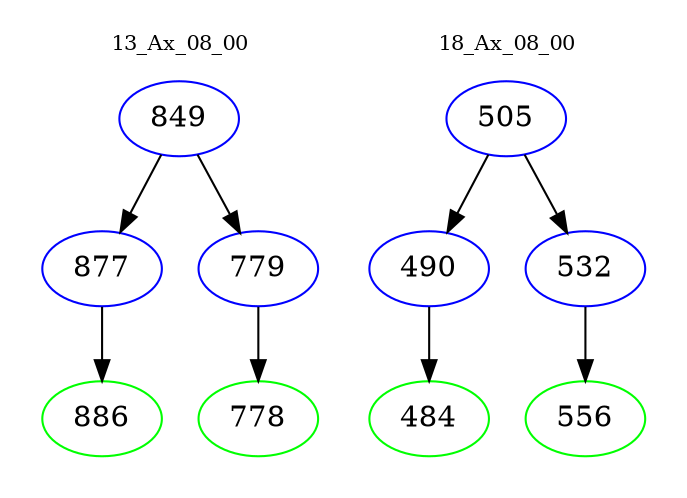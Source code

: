 digraph{
subgraph cluster_0 {
color = white
label = "13_Ax_08_00";
fontsize=10;
T0_849 [label="849", color="blue"]
T0_849 -> T0_877 [color="black"]
T0_877 [label="877", color="blue"]
T0_877 -> T0_886 [color="black"]
T0_886 [label="886", color="green"]
T0_849 -> T0_779 [color="black"]
T0_779 [label="779", color="blue"]
T0_779 -> T0_778 [color="black"]
T0_778 [label="778", color="green"]
}
subgraph cluster_1 {
color = white
label = "18_Ax_08_00";
fontsize=10;
T1_505 [label="505", color="blue"]
T1_505 -> T1_490 [color="black"]
T1_490 [label="490", color="blue"]
T1_490 -> T1_484 [color="black"]
T1_484 [label="484", color="green"]
T1_505 -> T1_532 [color="black"]
T1_532 [label="532", color="blue"]
T1_532 -> T1_556 [color="black"]
T1_556 [label="556", color="green"]
}
}
